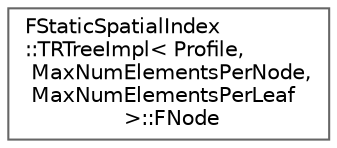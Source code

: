 digraph "Graphical Class Hierarchy"
{
 // INTERACTIVE_SVG=YES
 // LATEX_PDF_SIZE
  bgcolor="transparent";
  edge [fontname=Helvetica,fontsize=10,labelfontname=Helvetica,labelfontsize=10];
  node [fontname=Helvetica,fontsize=10,shape=box,height=0.2,width=0.4];
  rankdir="LR";
  Node0 [id="Node000000",label="FStaticSpatialIndex\l::TRTreeImpl\< Profile,\l MaxNumElementsPerNode,\l MaxNumElementsPerLeaf\l \>::FNode",height=0.2,width=0.4,color="grey40", fillcolor="white", style="filled",URL="$dc/d2d/structFStaticSpatialIndex_1_1TRTreeImpl_1_1FNode.html",tooltip=" "];
}
